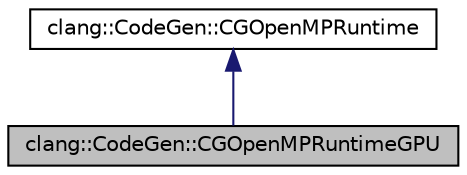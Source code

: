 digraph "clang::CodeGen::CGOpenMPRuntimeGPU"
{
 // LATEX_PDF_SIZE
  bgcolor="transparent";
  edge [fontname="Helvetica",fontsize="10",labelfontname="Helvetica",labelfontsize="10"];
  node [fontname="Helvetica",fontsize="10",shape=record];
  Node1 [label="clang::CodeGen::CGOpenMPRuntimeGPU",height=0.2,width=0.4,color="black", fillcolor="grey75", style="filled", fontcolor="black",tooltip=" "];
  Node2 -> Node1 [dir="back",color="midnightblue",fontsize="10",style="solid",fontname="Helvetica"];
  Node2 [label="clang::CodeGen::CGOpenMPRuntime",height=0.2,width=0.4,color="black",URL="$classclang_1_1CodeGen_1_1CGOpenMPRuntime.html",tooltip=" "];
}
